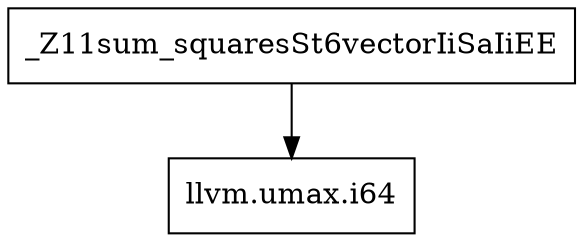 digraph CallGraph {
    // Nodes
    node [shape=box];
    sum_squares [label="_Z11sum_squaresSt6vectorIiSaIiEE"];
    llvm_umax [label="llvm.umax.i64"];

    // Edges
    sum_squares -> llvm_umax;
}
